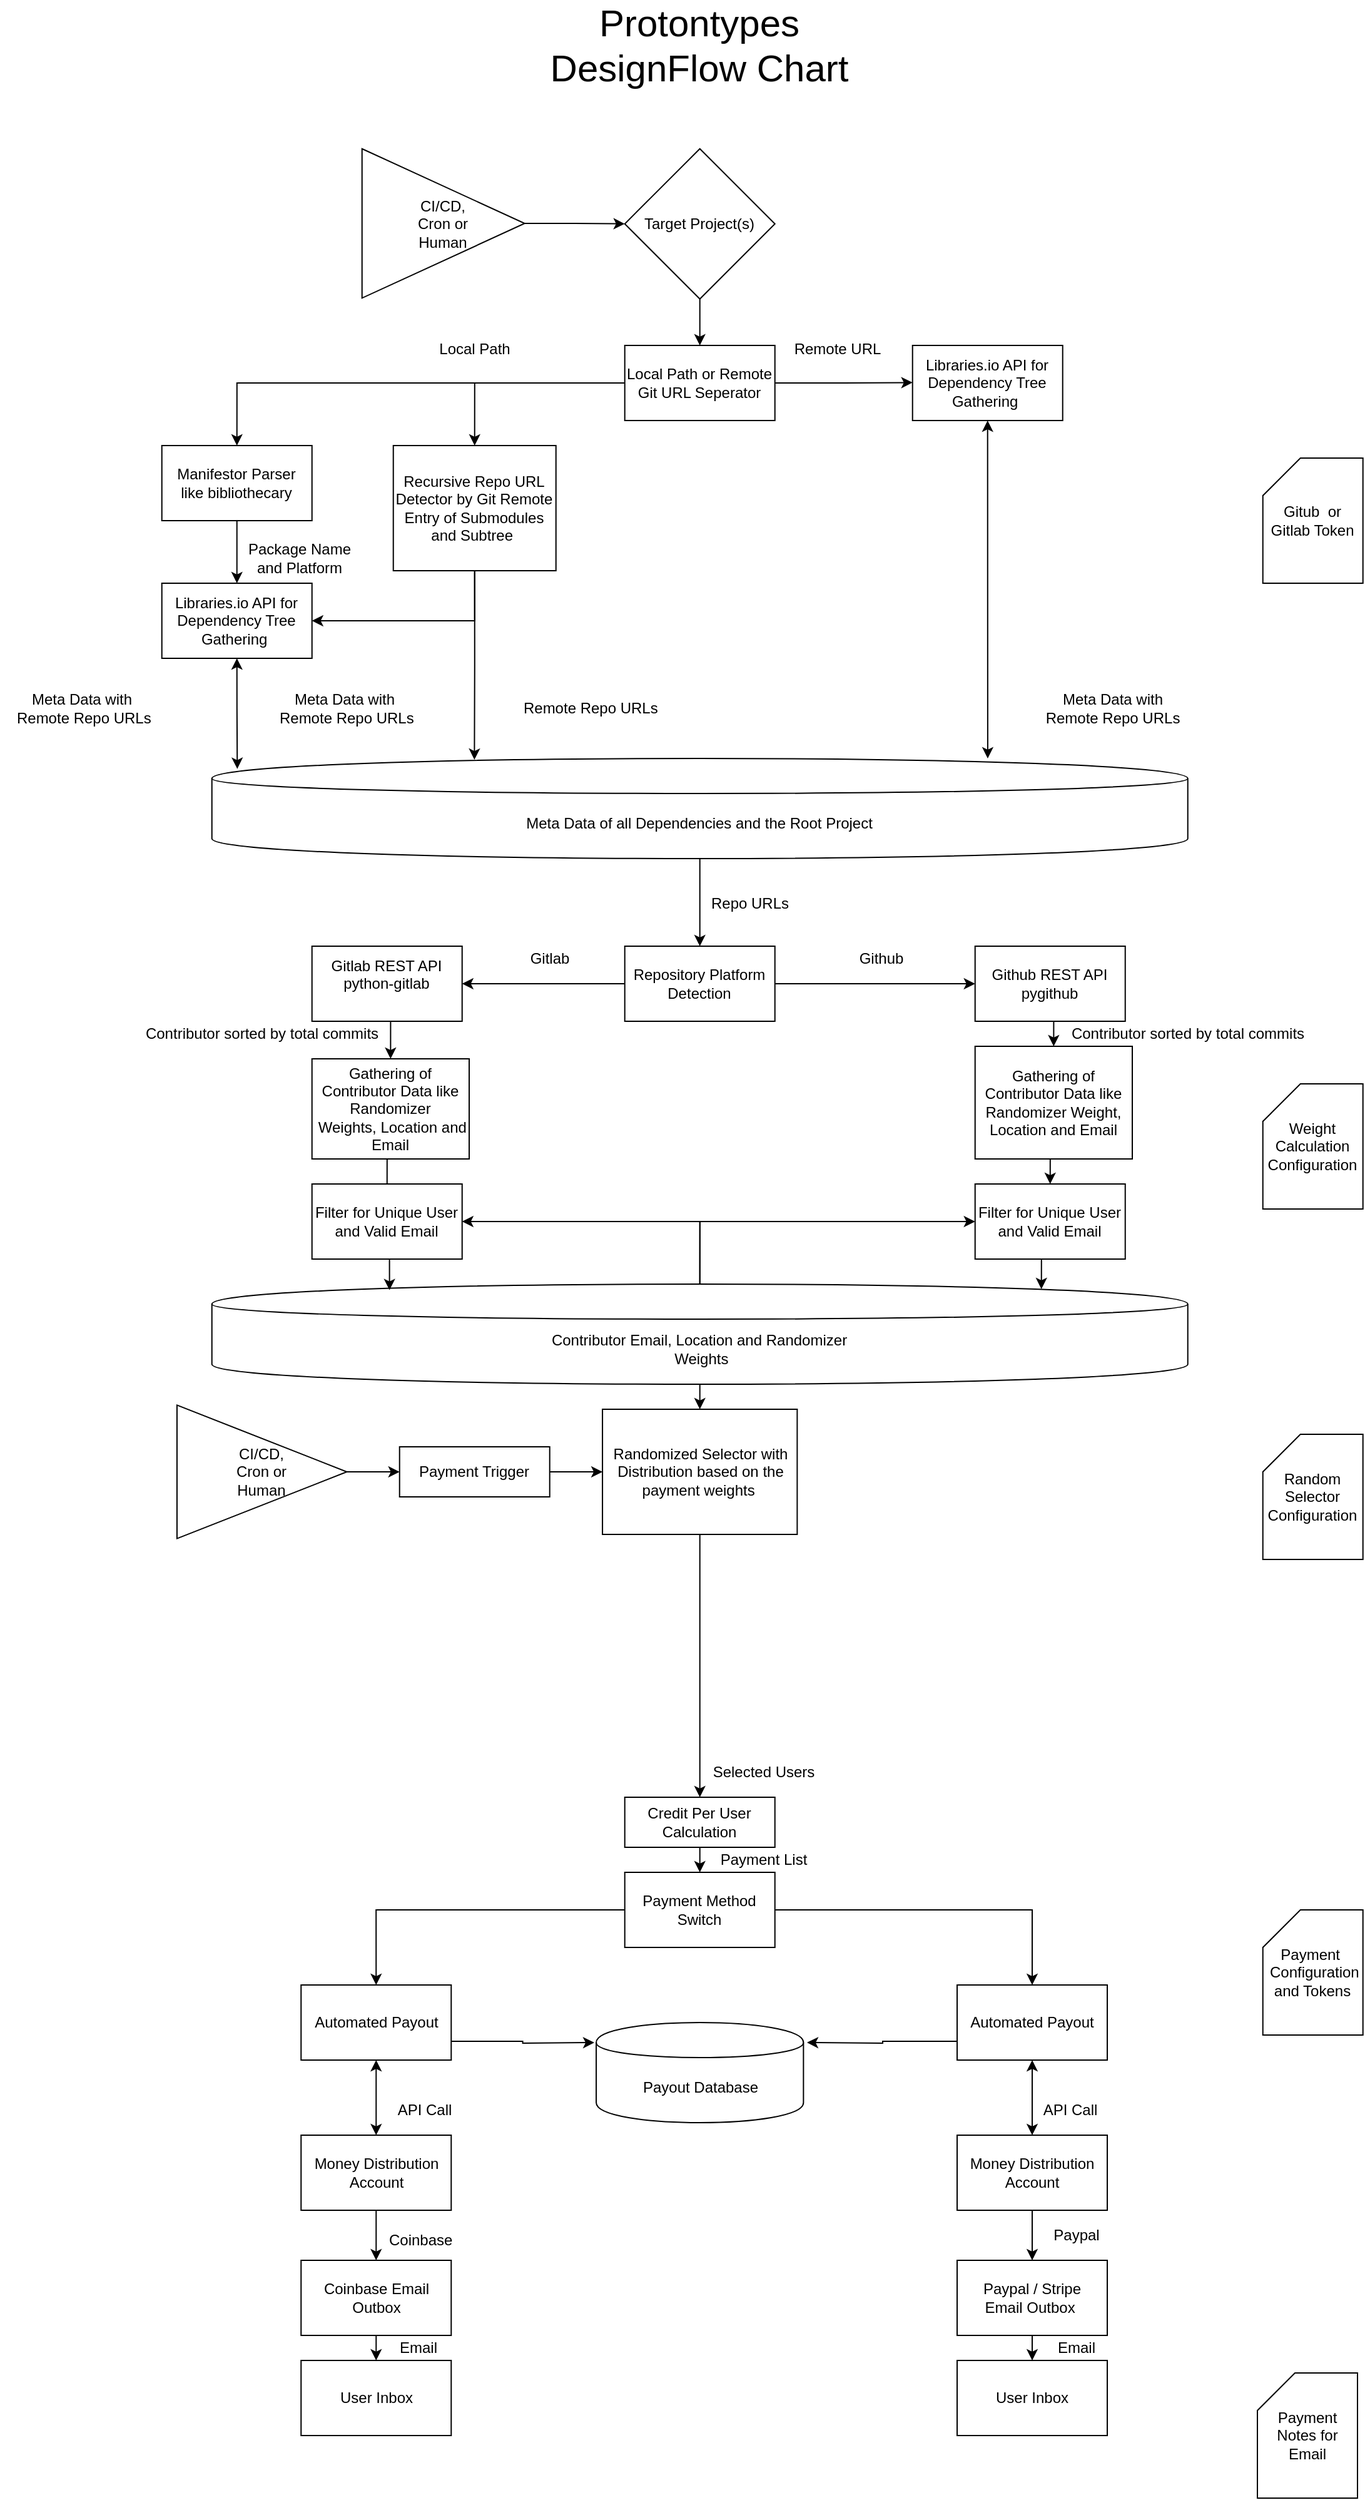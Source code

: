 <mxfile version="12.4.3" type="device" pages="1"><diagram name="Page-1" id="74e2e168-ea6b-b213-b513-2b3c1d86103e"><mxGraphModel dx="2770" dy="876" grid="1" gridSize="10" guides="1" tooltips="1" connect="1" arrows="1" fold="1" page="1" pageScale="1" pageWidth="1100" pageHeight="850" background="#ffffff" math="0" shadow="0"><root><mxCell id="0"/><mxCell id="1" parent="0"/><mxCell id="yKk_L5zjHOY9PIlzzKa1-7" style="edgeStyle=orthogonalEdgeStyle;rounded=0;orthogonalLoop=1;jettySize=auto;html=1;exitX=1;exitY=0.5;exitDx=0;exitDy=0;entryX=0;entryY=0.5;entryDx=0;entryDy=0;" edge="1" parent="1" source="yKk_L5zjHOY9PIlzzKa1-3"><mxGeometry relative="1" as="geometry"><mxPoint x="674.36" y="329.667" as="targetPoint"/></mxGeometry></mxCell><mxCell id="yKk_L5zjHOY9PIlzzKa1-19" style="edgeStyle=orthogonalEdgeStyle;rounded=0;orthogonalLoop=1;jettySize=auto;html=1;exitX=0;exitY=0.5;exitDx=0;exitDy=0;entryX=0.5;entryY=0;entryDx=0;entryDy=0;" edge="1" parent="1" source="yKk_L5zjHOY9PIlzzKa1-3" target="yKk_L5zjHOY9PIlzzKa1-15"><mxGeometry relative="1" as="geometry"/></mxCell><mxCell id="yKk_L5zjHOY9PIlzzKa1-55" style="edgeStyle=orthogonalEdgeStyle;rounded=0;orthogonalLoop=1;jettySize=auto;html=1;exitX=0;exitY=0.5;exitDx=0;exitDy=0;entryX=0.5;entryY=0;entryDx=0;entryDy=0;" edge="1" parent="1" source="yKk_L5zjHOY9PIlzzKa1-3" target="yKk_L5zjHOY9PIlzzKa1-16"><mxGeometry relative="1" as="geometry"/></mxCell><mxCell id="yKk_L5zjHOY9PIlzzKa1-3" value="Local Path or Remote Git URL Seperator" style="rounded=0;whiteSpace=wrap;html=1;" vertex="1" parent="1"><mxGeometry x="444.36" y="300" width="120" height="60" as="geometry"/></mxCell><mxCell id="yKk_L5zjHOY9PIlzzKa1-11" style="edgeStyle=orthogonalEdgeStyle;rounded=0;orthogonalLoop=1;jettySize=auto;html=1;exitX=0.5;exitY=1;exitDx=0;exitDy=0;entryX=0.5;entryY=0;entryDx=0;entryDy=0;" edge="1" parent="1" source="yKk_L5zjHOY9PIlzzKa1-4" target="yKk_L5zjHOY9PIlzzKa1-3"><mxGeometry relative="1" as="geometry"/></mxCell><mxCell id="yKk_L5zjHOY9PIlzzKa1-4" value="Target Project(s)" style="rhombus;whiteSpace=wrap;html=1;" vertex="1" parent="1"><mxGeometry x="444.36" y="142.86" width="120" height="120" as="geometry"/></mxCell><mxCell id="yKk_L5zjHOY9PIlzzKa1-264" style="edgeStyle=orthogonalEdgeStyle;rounded=0;orthogonalLoop=1;jettySize=auto;html=1;exitX=0.5;exitY=1;exitDx=0;exitDy=0;entryX=0.795;entryY=0;entryDx=0;entryDy=0;entryPerimeter=0;startArrow=classic;startFill=1;" edge="1" parent="1" source="yKk_L5zjHOY9PIlzzKa1-8" target="yKk_L5zjHOY9PIlzzKa1-27"><mxGeometry relative="1" as="geometry"/></mxCell><mxCell id="yKk_L5zjHOY9PIlzzKa1-8" value="Libraries.io API for Dependency Tree Gathering&amp;nbsp;" style="rounded=0;whiteSpace=wrap;html=1;" vertex="1" parent="1"><mxGeometry x="674.36" y="300" width="120" height="60" as="geometry"/></mxCell><mxCell id="yKk_L5zjHOY9PIlzzKa1-14" value="Remote URL" style="text;html=1;align=center;verticalAlign=middle;resizable=0;points=[];;autosize=1;direction=south;" vertex="1" parent="1"><mxGeometry x="604.36" y="263" width="20" height="80" as="geometry"/></mxCell><mxCell id="yKk_L5zjHOY9PIlzzKa1-23" style="edgeStyle=orthogonalEdgeStyle;rounded=0;orthogonalLoop=1;jettySize=auto;html=1;exitX=0.5;exitY=1;exitDx=0;exitDy=0;entryX=0.5;entryY=0;entryDx=0;entryDy=0;" edge="1" parent="1" source="yKk_L5zjHOY9PIlzzKa1-15" target="yKk_L5zjHOY9PIlzzKa1-20"><mxGeometry relative="1" as="geometry"/></mxCell><mxCell id="yKk_L5zjHOY9PIlzzKa1-15" value="Manifestor Parser like&amp;nbsp;bibliothecary" style="rounded=0;whiteSpace=wrap;html=1;" vertex="1" parent="1"><mxGeometry x="74.36" y="380" width="120" height="60" as="geometry"/></mxCell><mxCell id="yKk_L5zjHOY9PIlzzKa1-211" style="edgeStyle=orthogonalEdgeStyle;rounded=0;orthogonalLoop=1;jettySize=auto;html=1;exitX=0.5;exitY=1;exitDx=0;exitDy=0;entryX=1;entryY=0.5;entryDx=0;entryDy=0;" edge="1" parent="1" source="yKk_L5zjHOY9PIlzzKa1-16" target="yKk_L5zjHOY9PIlzzKa1-20"><mxGeometry relative="1" as="geometry"/></mxCell><mxCell id="yKk_L5zjHOY9PIlzzKa1-266" style="edgeStyle=orthogonalEdgeStyle;rounded=0;orthogonalLoop=1;jettySize=auto;html=1;exitX=0.5;exitY=1;exitDx=0;exitDy=0;entryX=0.269;entryY=0.013;entryDx=0;entryDy=0;entryPerimeter=0;startArrow=none;startFill=0;" edge="1" parent="1" source="yKk_L5zjHOY9PIlzzKa1-16" target="yKk_L5zjHOY9PIlzzKa1-27"><mxGeometry relative="1" as="geometry"/></mxCell><mxCell id="yKk_L5zjHOY9PIlzzKa1-16" value="Recursive Repo URL Detector by Git Remote Entry of Submodules and Subtree&amp;nbsp;" style="rounded=0;whiteSpace=wrap;html=1;" vertex="1" parent="1"><mxGeometry x="259.36" y="380" width="130" height="100" as="geometry"/></mxCell><mxCell id="yKk_L5zjHOY9PIlzzKa1-26" style="edgeStyle=orthogonalEdgeStyle;rounded=0;orthogonalLoop=1;jettySize=auto;html=1;exitX=0.5;exitY=1;exitDx=0;exitDy=0;entryX=0.026;entryY=0.104;entryDx=0;entryDy=0;entryPerimeter=0;startArrow=classic;startFill=1;" edge="1" parent="1" source="yKk_L5zjHOY9PIlzzKa1-20" target="yKk_L5zjHOY9PIlzzKa1-27"><mxGeometry relative="1" as="geometry"><mxPoint x="134.36" y="620" as="targetPoint"/></mxGeometry></mxCell><mxCell id="yKk_L5zjHOY9PIlzzKa1-20" value="Libraries.io API for Dependency Tree Gathering&amp;nbsp;" style="rounded=0;whiteSpace=wrap;html=1;" vertex="1" parent="1"><mxGeometry x="74.36" y="490" width="120" height="60" as="geometry"/></mxCell><mxCell id="yKk_L5zjHOY9PIlzzKa1-27" value="Meta Data of all Dependencies and the Root Project" style="shape=cylinder;whiteSpace=wrap;html=1;boundedLbl=1;backgroundOutline=1;" vertex="1" parent="1"><mxGeometry x="114.36" y="630" width="780" height="80" as="geometry"/></mxCell><mxCell id="yKk_L5zjHOY9PIlzzKa1-30" value="Local Path" style="text;html=1;align=center;verticalAlign=middle;resizable=0;points=[];;autosize=1;" vertex="1" parent="1"><mxGeometry x="289.36" y="293" width="70" height="20" as="geometry"/></mxCell><mxCell id="yKk_L5zjHOY9PIlzzKa1-31" value="Package Name &lt;br&gt;and Platform" style="text;html=1;align=center;verticalAlign=middle;resizable=0;points=[];;autosize=1;direction=south;" vertex="1" parent="1"><mxGeometry x="134.36" y="455" width="100" height="30" as="geometry"/></mxCell><mxCell id="yKk_L5zjHOY9PIlzzKa1-34" value="Meta Data with&lt;br&gt;&amp;nbsp;Remote Repo URLs" style="text;html=1;align=center;verticalAlign=middle;resizable=0;points=[];;autosize=1;direction=south;" vertex="1" parent="1"><mxGeometry x="155" y="575" width="130" height="30" as="geometry"/></mxCell><mxCell id="yKk_L5zjHOY9PIlzzKa1-267" value="Meta Data with&lt;br&gt;&amp;nbsp;Remote Repo URLs" style="text;html=1;align=center;verticalAlign=middle;resizable=0;points=[];;autosize=1;direction=south;" vertex="1" parent="1"><mxGeometry x="-55" y="575" width="130" height="30" as="geometry"/></mxCell><mxCell id="yKk_L5zjHOY9PIlzzKa1-37" value="&amp;nbsp;Remote Repo URLs" style="text;html=1;align=center;verticalAlign=middle;resizable=0;points=[];;autosize=1;" vertex="1" parent="1"><mxGeometry x="350" y="580" width="130" height="20" as="geometry"/></mxCell><mxCell id="yKk_L5zjHOY9PIlzzKa1-42" value="Meta Data with&lt;br&gt;Remote Repo URLs" style="text;html=1;align=center;verticalAlign=middle;resizable=0;points=[];;autosize=1;" vertex="1" parent="1"><mxGeometry x="774.36" y="575" width="120" height="30" as="geometry"/></mxCell><mxCell id="yKk_L5zjHOY9PIlzzKa1-43" value="" style="endArrow=classic;html=1;exitX=0.5;exitY=1;exitDx=0;exitDy=0;" edge="1" parent="1" source="yKk_L5zjHOY9PIlzzKa1-27"><mxGeometry width="50" height="50" relative="1" as="geometry"><mxPoint x="504" y="720" as="sourcePoint"/><mxPoint x="504.36" y="780" as="targetPoint"/></mxGeometry></mxCell><mxCell id="yKk_L5zjHOY9PIlzzKa1-49" style="edgeStyle=orthogonalEdgeStyle;rounded=0;orthogonalLoop=1;jettySize=auto;html=1;exitX=1;exitY=0.5;exitDx=0;exitDy=0;" edge="1" parent="1" source="yKk_L5zjHOY9PIlzzKa1-44" target="yKk_L5zjHOY9PIlzzKa1-45"><mxGeometry relative="1" as="geometry"/></mxCell><mxCell id="yKk_L5zjHOY9PIlzzKa1-53" style="edgeStyle=orthogonalEdgeStyle;rounded=0;orthogonalLoop=1;jettySize=auto;html=1;exitX=0;exitY=0.5;exitDx=0;exitDy=0;entryX=1;entryY=0.5;entryDx=0;entryDy=0;" edge="1" parent="1" source="yKk_L5zjHOY9PIlzzKa1-44" target="yKk_L5zjHOY9PIlzzKa1-50"><mxGeometry relative="1" as="geometry"/></mxCell><mxCell id="yKk_L5zjHOY9PIlzzKa1-44" value="Repository Platform Detection" style="rounded=0;whiteSpace=wrap;html=1;" vertex="1" parent="1"><mxGeometry x="444.36" y="780" width="120" height="60" as="geometry"/></mxCell><mxCell id="yKk_L5zjHOY9PIlzzKa1-64" style="edgeStyle=orthogonalEdgeStyle;rounded=0;orthogonalLoop=1;jettySize=auto;html=1;exitX=0.5;exitY=1;exitDx=0;exitDy=0;entryX=0.5;entryY=0;entryDx=0;entryDy=0;" edge="1" parent="1" source="yKk_L5zjHOY9PIlzzKa1-45" target="yKk_L5zjHOY9PIlzzKa1-59"><mxGeometry relative="1" as="geometry"/></mxCell><mxCell id="yKk_L5zjHOY9PIlzzKa1-45" value="Github REST API&lt;br&gt;pygithub" style="rounded=0;whiteSpace=wrap;html=1;" vertex="1" parent="1"><mxGeometry x="724.36" y="780" width="120" height="60" as="geometry"/></mxCell><mxCell id="yKk_L5zjHOY9PIlzzKa1-46" value="Repo URLs" style="text;html=1;align=center;verticalAlign=middle;resizable=0;points=[];;autosize=1;" vertex="1" parent="1"><mxGeometry x="504.36" y="736" width="80" height="20" as="geometry"/></mxCell><mxCell id="yKk_L5zjHOY9PIlzzKa1-74" style="edgeStyle=orthogonalEdgeStyle;rounded=0;orthogonalLoop=1;jettySize=auto;html=1;exitX=0.5;exitY=1;exitDx=0;exitDy=0;entryX=0.5;entryY=0;entryDx=0;entryDy=0;" edge="1" parent="1" source="yKk_L5zjHOY9PIlzzKa1-50" target="yKk_L5zjHOY9PIlzzKa1-56"><mxGeometry relative="1" as="geometry"/></mxCell><mxCell id="yKk_L5zjHOY9PIlzzKa1-50" value="Gitlab REST API&lt;br&gt;python-gitlab&lt;br&gt;&lt;span style=&quot;color: rgba(0 , 0 , 0 , 0) ; font-family: monospace ; font-size: 0px ; white-space: nowrap&quot;&gt;%3CmxGraphModel%3E%3Croot%3E%3CmxCell%20id%3D%220%22%2F%3E%3CmxCell%20id%3D%221%22%20parent%3D%220%22%2F%3E%3CmxCell%20id%3D%222%22%20value%3D%22Github%20REST%20API%26lt%3Bbr%26gt%3Bpygithub%22%20style%3D%22rounded%3D0%3BwhiteSpace%3Dwrap%3Bhtml%3D1%3B%22%20vertex%3D%221%22%20parent%3D%221%22%3E%3CmxGeometry%20x%3D%22740%22%20y%3D%22650%22%20width%3D%22120%22%20height%3D%2260%22%20as%3D%22geometry%22%2F%3E%3C%2FmxCell%3E%3C%2Froot%3E%3C%2FmxGraphModel%3E&lt;/span&gt;" style="rounded=0;whiteSpace=wrap;html=1;" vertex="1" parent="1"><mxGeometry x="194.36" y="780" width="120" height="60" as="geometry"/></mxCell><mxCell id="yKk_L5zjHOY9PIlzzKa1-80" style="edgeStyle=orthogonalEdgeStyle;rounded=0;orthogonalLoop=1;jettySize=auto;html=1;exitX=0.5;exitY=1;exitDx=0;exitDy=0;" edge="1" parent="1" source="yKk_L5zjHOY9PIlzzKa1-56"><mxGeometry relative="1" as="geometry"><mxPoint x="254.36" y="980" as="targetPoint"/></mxGeometry></mxCell><mxCell id="yKk_L5zjHOY9PIlzzKa1-56" value="Gathering of Contributor Data like Randomizer&lt;br&gt;&amp;nbsp;Weights, Location and Email" style="rounded=0;whiteSpace=wrap;html=1;" vertex="1" parent="1"><mxGeometry x="194.36" y="870" width="125.64" height="80" as="geometry"/></mxCell><mxCell id="yKk_L5zjHOY9PIlzzKa1-110" style="edgeStyle=orthogonalEdgeStyle;rounded=0;orthogonalLoop=1;jettySize=auto;html=1;exitX=0.5;exitY=1;exitDx=0;exitDy=0;entryX=0.5;entryY=0;entryDx=0;entryDy=0;" edge="1" parent="1" source="yKk_L5zjHOY9PIlzzKa1-59" target="yKk_L5zjHOY9PIlzzKa1-108"><mxGeometry relative="1" as="geometry"/></mxCell><mxCell id="yKk_L5zjHOY9PIlzzKa1-59" value="Gathering of Contributor Data like Randomizer&amp;nbsp;Weight, Location and Email" style="rounded=0;whiteSpace=wrap;html=1;" vertex="1" parent="1"><mxGeometry x="724.36" y="860" width="125.64" height="90" as="geometry"/></mxCell><mxCell id="yKk_L5zjHOY9PIlzzKa1-61" value="Gitlab" style="text;html=1;align=center;verticalAlign=middle;resizable=0;points=[];;autosize=1;" vertex="1" parent="1"><mxGeometry x="359.36" y="780" width="50" height="20" as="geometry"/></mxCell><mxCell id="yKk_L5zjHOY9PIlzzKa1-62" value="Github" style="text;html=1;align=center;verticalAlign=middle;resizable=0;points=[];;autosize=1;" vertex="1" parent="1"><mxGeometry x="624.36" y="780" width="50" height="20" as="geometry"/></mxCell><mxCell id="yKk_L5zjHOY9PIlzzKa1-132" style="edgeStyle=orthogonalEdgeStyle;rounded=0;orthogonalLoop=1;jettySize=auto;html=1;exitX=0.5;exitY=0;exitDx=0;exitDy=0;entryX=1;entryY=0.5;entryDx=0;entryDy=0;" edge="1" parent="1" source="yKk_L5zjHOY9PIlzzKa1-65" target="yKk_L5zjHOY9PIlzzKa1-106"><mxGeometry relative="1" as="geometry"/></mxCell><mxCell id="yKk_L5zjHOY9PIlzzKa1-134" style="edgeStyle=orthogonalEdgeStyle;rounded=0;orthogonalLoop=1;jettySize=auto;html=1;exitX=0.5;exitY=0;exitDx=0;exitDy=0;entryX=0;entryY=0.5;entryDx=0;entryDy=0;" edge="1" parent="1" source="yKk_L5zjHOY9PIlzzKa1-65" target="yKk_L5zjHOY9PIlzzKa1-108"><mxGeometry relative="1" as="geometry"/></mxCell><mxCell id="yKk_L5zjHOY9PIlzzKa1-255" style="edgeStyle=orthogonalEdgeStyle;rounded=0;orthogonalLoop=1;jettySize=auto;html=1;exitX=0.5;exitY=1;exitDx=0;exitDy=0;entryX=0.5;entryY=0;entryDx=0;entryDy=0;startArrow=none;startFill=0;" edge="1" parent="1" source="yKk_L5zjHOY9PIlzzKa1-65" target="yKk_L5zjHOY9PIlzzKa1-159"><mxGeometry relative="1" as="geometry"/></mxCell><mxCell id="yKk_L5zjHOY9PIlzzKa1-65" value="Contributor Email, Location and Randomizer&lt;br&gt;&amp;nbsp;Weights" style="shape=cylinder;whiteSpace=wrap;html=1;boundedLbl=1;backgroundOutline=1;" vertex="1" parent="1"><mxGeometry x="114.36" y="1050" width="780" height="80" as="geometry"/></mxCell><mxCell id="yKk_L5zjHOY9PIlzzKa1-75" value="Contributor sorted by total commits" style="text;html=1;align=center;verticalAlign=middle;resizable=0;points=[];;autosize=1;" vertex="1" parent="1"><mxGeometry x="54.36" y="840" width="200" height="20" as="geometry"/></mxCell><mxCell id="yKk_L5zjHOY9PIlzzKa1-77" value="Contributor sorted by total commits" style="text;html=1;align=center;verticalAlign=middle;resizable=0;points=[];;autosize=1;" vertex="1" parent="1"><mxGeometry x="794.36" y="840" width="200" height="20" as="geometry"/></mxCell><mxCell id="yKk_L5zjHOY9PIlzzKa1-85" value="Gitub&amp;nbsp; or Gitlab Token" style="shape=card;whiteSpace=wrap;html=1;" vertex="1" parent="1"><mxGeometry x="954.36" y="390" width="80" height="100" as="geometry"/></mxCell><mxCell id="yKk_L5zjHOY9PIlzzKa1-112" style="edgeStyle=orthogonalEdgeStyle;rounded=0;orthogonalLoop=1;jettySize=auto;html=1;exitX=0.5;exitY=1;exitDx=0;exitDy=0;entryX=0.182;entryY=0.06;entryDx=0;entryDy=0;entryPerimeter=0;" edge="1" parent="1" source="yKk_L5zjHOY9PIlzzKa1-106" target="yKk_L5zjHOY9PIlzzKa1-65"><mxGeometry relative="1" as="geometry"/></mxCell><mxCell id="yKk_L5zjHOY9PIlzzKa1-106" value="Filter for Unique User and Valid Email" style="rounded=0;whiteSpace=wrap;html=1;" vertex="1" parent="1"><mxGeometry x="194.36" y="970" width="120" height="60" as="geometry"/></mxCell><mxCell id="yKk_L5zjHOY9PIlzzKa1-111" style="edgeStyle=orthogonalEdgeStyle;rounded=0;orthogonalLoop=1;jettySize=auto;html=1;exitX=0.5;exitY=1;exitDx=0;exitDy=0;entryX=0.85;entryY=0.05;entryDx=0;entryDy=0;entryPerimeter=0;" edge="1" parent="1" source="yKk_L5zjHOY9PIlzzKa1-108" target="yKk_L5zjHOY9PIlzzKa1-65"><mxGeometry relative="1" as="geometry"/></mxCell><mxCell id="yKk_L5zjHOY9PIlzzKa1-108" value="Filter for Unique User and Valid Email" style="rounded=0;whiteSpace=wrap;html=1;" vertex="1" parent="1"><mxGeometry x="724.36" y="970" width="120" height="60" as="geometry"/></mxCell><mxCell id="yKk_L5zjHOY9PIlzzKa1-113" value="Weight&lt;br&gt;Calculation Configuration" style="shape=card;whiteSpace=wrap;html=1;" vertex="1" parent="1"><mxGeometry x="954.36" y="890" width="80" height="100" as="geometry"/></mxCell><mxCell id="yKk_L5zjHOY9PIlzzKa1-121" value="Payment&amp;nbsp;&lt;br&gt;&amp;nbsp;Configuration&lt;br&gt;and Tokens" style="shape=card;whiteSpace=wrap;html=1;" vertex="1" parent="1"><mxGeometry x="954.36" y="1550" width="80" height="100" as="geometry"/></mxCell><mxCell id="yKk_L5zjHOY9PIlzzKa1-257" style="edgeStyle=orthogonalEdgeStyle;rounded=0;orthogonalLoop=1;jettySize=auto;html=1;exitX=1;exitY=0.5;exitDx=0;exitDy=0;entryX=0;entryY=0.5;entryDx=0;entryDy=0;startArrow=none;startFill=0;" edge="1" parent="1" source="yKk_L5zjHOY9PIlzzKa1-124" target="yKk_L5zjHOY9PIlzzKa1-159"><mxGeometry relative="1" as="geometry"/></mxCell><mxCell id="yKk_L5zjHOY9PIlzzKa1-124" value="Payment Trigger" style="rounded=0;whiteSpace=wrap;html=1;" vertex="1" parent="1"><mxGeometry x="264.36" y="1180" width="120" height="40" as="geometry"/></mxCell><mxCell id="yKk_L5zjHOY9PIlzzKa1-128" value="&lt;font style=&quot;font-size: 30px&quot;&gt;Protontypes &lt;br&gt;DesignFlow Chart&lt;/font&gt;" style="text;html=1;strokeColor=none;fillColor=none;align=center;verticalAlign=middle;whiteSpace=wrap;rounded=0;direction=south;" vertex="1" parent="1"><mxGeometry x="159.36" y="40" width="690" height="40" as="geometry"/></mxCell><mxCell id="yKk_L5zjHOY9PIlzzKa1-137" value="" style="endArrow=classic;html=1;entryX=0;entryY=0.5;entryDx=0;entryDy=0;exitX=1;exitY=0.5;exitDx=0;exitDy=0;" edge="1" parent="1" source="yKk_L5zjHOY9PIlzzKa1-142" target="yKk_L5zjHOY9PIlzzKa1-124"><mxGeometry width="50" height="50" relative="1" as="geometry"><mxPoint x="240" y="1200" as="sourcePoint"/><mxPoint x="100" y="1350" as="targetPoint"/></mxGeometry></mxCell><mxCell id="yKk_L5zjHOY9PIlzzKa1-141" style="edgeStyle=orthogonalEdgeStyle;rounded=0;orthogonalLoop=1;jettySize=auto;html=1;exitX=1;exitY=0.5;exitDx=0;exitDy=0;entryX=0;entryY=0.5;entryDx=0;entryDy=0;" edge="1" parent="1" source="yKk_L5zjHOY9PIlzzKa1-139" target="yKk_L5zjHOY9PIlzzKa1-4"><mxGeometry relative="1" as="geometry"/></mxCell><mxCell id="yKk_L5zjHOY9PIlzzKa1-139" value="CI/CD, &lt;br&gt;Cron or &lt;br&gt;Human" style="triangle;whiteSpace=wrap;html=1;" vertex="1" parent="1"><mxGeometry x="234.36" y="142.86" width="130" height="119.29" as="geometry"/></mxCell><mxCell id="yKk_L5zjHOY9PIlzzKa1-142" value="CI/CD, &lt;br&gt;Cron or &lt;br&gt;Human" style="triangle;whiteSpace=wrap;html=1;" vertex="1" parent="1"><mxGeometry x="86.47" y="1146.69" width="135.77" height="106.61" as="geometry"/></mxCell><mxCell id="yKk_L5zjHOY9PIlzzKa1-151" style="edgeStyle=orthogonalEdgeStyle;rounded=0;orthogonalLoop=1;jettySize=auto;html=1;exitX=1;exitY=0.5;exitDx=0;exitDy=0;entryX=0.5;entryY=0;entryDx=0;entryDy=0;" edge="1" parent="1" source="yKk_L5zjHOY9PIlzzKa1-145" target="yKk_L5zjHOY9PIlzzKa1-164"><mxGeometry relative="1" as="geometry"><mxPoint x="800" y="1550" as="targetPoint"/></mxGeometry></mxCell><mxCell id="yKk_L5zjHOY9PIlzzKa1-234" style="edgeStyle=orthogonalEdgeStyle;rounded=0;orthogonalLoop=1;jettySize=auto;html=1;exitX=0;exitY=0.5;exitDx=0;exitDy=0;entryX=0.5;entryY=0;entryDx=0;entryDy=0;startArrow=none;startFill=0;" edge="1" parent="1" source="yKk_L5zjHOY9PIlzzKa1-145" target="yKk_L5zjHOY9PIlzzKa1-163"><mxGeometry relative="1" as="geometry"/></mxCell><mxCell id="yKk_L5zjHOY9PIlzzKa1-145" value="Payment Method Switch" style="rounded=0;whiteSpace=wrap;html=1;" vertex="1" parent="1"><mxGeometry x="444.36" y="1520" width="120" height="60" as="geometry"/></mxCell><mxCell id="yKk_L5zjHOY9PIlzzKa1-153" value="Payment Notes for Email" style="shape=card;whiteSpace=wrap;html=1;" vertex="1" parent="1"><mxGeometry x="950" y="1920" width="80" height="100" as="geometry"/></mxCell><mxCell id="yKk_L5zjHOY9PIlzzKa1-254" style="edgeStyle=orthogonalEdgeStyle;rounded=0;orthogonalLoop=1;jettySize=auto;html=1;exitX=0.5;exitY=1;exitDx=0;exitDy=0;entryX=0.5;entryY=0;entryDx=0;entryDy=0;startArrow=none;startFill=0;" edge="1" parent="1" source="yKk_L5zjHOY9PIlzzKa1-159" target="yKk_L5zjHOY9PIlzzKa1-184"><mxGeometry relative="1" as="geometry"/></mxCell><mxCell id="yKk_L5zjHOY9PIlzzKa1-159" value="Randomized Selector with Distribution based on the payment weights&amp;nbsp;" style="rounded=0;whiteSpace=wrap;html=1;" vertex="1" parent="1"><mxGeometry x="426.54" y="1150" width="155.64" height="100" as="geometry"/></mxCell><mxCell id="yKk_L5zjHOY9PIlzzKa1-236" style="edgeStyle=orthogonalEdgeStyle;rounded=0;orthogonalLoop=1;jettySize=auto;html=1;exitX=0.5;exitY=1;exitDx=0;exitDy=0;entryX=0.5;entryY=0;entryDx=0;entryDy=0;startArrow=classic;startFill=1;" edge="1" parent="1" source="yKk_L5zjHOY9PIlzzKa1-163" target="yKk_L5zjHOY9PIlzzKa1-199"><mxGeometry relative="1" as="geometry"/></mxCell><mxCell id="yKk_L5zjHOY9PIlzzKa1-237" style="edgeStyle=orthogonalEdgeStyle;rounded=0;orthogonalLoop=1;jettySize=auto;html=1;exitX=1;exitY=0.75;exitDx=0;exitDy=0;startArrow=none;startFill=0;" edge="1" parent="1" source="yKk_L5zjHOY9PIlzzKa1-163"><mxGeometry relative="1" as="geometry"><mxPoint x="420" y="1656" as="targetPoint"/></mxGeometry></mxCell><mxCell id="yKk_L5zjHOY9PIlzzKa1-163" value="Automated Payout" style="rounded=0;whiteSpace=wrap;html=1;" vertex="1" parent="1"><mxGeometry x="185.64" y="1610" width="120" height="60" as="geometry"/></mxCell><mxCell id="yKk_L5zjHOY9PIlzzKa1-228" style="edgeStyle=orthogonalEdgeStyle;rounded=0;orthogonalLoop=1;jettySize=auto;html=1;exitX=0.5;exitY=1;exitDx=0;exitDy=0;entryX=0.5;entryY=0;entryDx=0;entryDy=0;startArrow=classic;startFill=1;" edge="1" parent="1" source="yKk_L5zjHOY9PIlzzKa1-164" target="yKk_L5zjHOY9PIlzzKa1-200"><mxGeometry relative="1" as="geometry"/></mxCell><mxCell id="yKk_L5zjHOY9PIlzzKa1-239" style="edgeStyle=orthogonalEdgeStyle;rounded=0;orthogonalLoop=1;jettySize=auto;html=1;exitX=0;exitY=0.75;exitDx=0;exitDy=0;startArrow=none;startFill=0;" edge="1" parent="1" source="yKk_L5zjHOY9PIlzzKa1-164"><mxGeometry relative="1" as="geometry"><mxPoint x="590" y="1656" as="targetPoint"/></mxGeometry></mxCell><mxCell id="yKk_L5zjHOY9PIlzzKa1-164" value="Automated Payout" style="rounded=0;whiteSpace=wrap;html=1;" vertex="1" parent="1"><mxGeometry x="710" y="1610" width="120" height="60" as="geometry"/></mxCell><mxCell id="yKk_L5zjHOY9PIlzzKa1-165" value="Payout Database" style="shape=cylinder;whiteSpace=wrap;html=1;boundedLbl=1;backgroundOutline=1;" vertex="1" parent="1"><mxGeometry x="421.54" y="1640" width="165.64" height="80" as="geometry"/></mxCell><mxCell id="yKk_L5zjHOY9PIlzzKa1-180" value="User Inbox" style="rounded=0;whiteSpace=wrap;html=1;" vertex="1" parent="1"><mxGeometry x="185.64" y="1910" width="120" height="60" as="geometry"/></mxCell><mxCell id="yKk_L5zjHOY9PIlzzKa1-181" value="User Inbox" style="rounded=0;whiteSpace=wrap;html=1;" vertex="1" parent="1"><mxGeometry x="710" y="1910" width="120" height="60" as="geometry"/></mxCell><mxCell id="yKk_L5zjHOY9PIlzzKa1-186" style="edgeStyle=orthogonalEdgeStyle;rounded=0;orthogonalLoop=1;jettySize=auto;html=1;exitX=0.5;exitY=1;exitDx=0;exitDy=0;entryX=0.5;entryY=0;entryDx=0;entryDy=0;" edge="1" parent="1" source="yKk_L5zjHOY9PIlzzKa1-184" target="yKk_L5zjHOY9PIlzzKa1-145"><mxGeometry relative="1" as="geometry"/></mxCell><mxCell id="yKk_L5zjHOY9PIlzzKa1-184" value="Credit Per User Calculation" style="rounded=0;whiteSpace=wrap;html=1;" vertex="1" parent="1"><mxGeometry x="444.36" y="1460" width="120" height="40" as="geometry"/></mxCell><mxCell id="yKk_L5zjHOY9PIlzzKa1-204" style="edgeStyle=orthogonalEdgeStyle;rounded=0;orthogonalLoop=1;jettySize=auto;html=1;exitX=0.5;exitY=1;exitDx=0;exitDy=0;entryX=0.5;entryY=0;entryDx=0;entryDy=0;" edge="1" parent="1" source="yKk_L5zjHOY9PIlzzKa1-198" target="yKk_L5zjHOY9PIlzzKa1-180"><mxGeometry relative="1" as="geometry"/></mxCell><mxCell id="yKk_L5zjHOY9PIlzzKa1-198" value="Coinbase Email Outbox" style="rounded=0;whiteSpace=wrap;html=1;" vertex="1" parent="1"><mxGeometry x="185.64" y="1830" width="120" height="60" as="geometry"/></mxCell><mxCell id="yKk_L5zjHOY9PIlzzKa1-202" style="edgeStyle=orthogonalEdgeStyle;rounded=0;orthogonalLoop=1;jettySize=auto;html=1;exitX=0.5;exitY=1;exitDx=0;exitDy=0;entryX=0.5;entryY=0;entryDx=0;entryDy=0;" edge="1" parent="1" source="yKk_L5zjHOY9PIlzzKa1-199" target="yKk_L5zjHOY9PIlzzKa1-198"><mxGeometry relative="1" as="geometry"/></mxCell><mxCell id="yKk_L5zjHOY9PIlzzKa1-199" value="Money Distribution Account" style="rounded=0;whiteSpace=wrap;html=1;" vertex="1" parent="1"><mxGeometry x="185.64" y="1730" width="120" height="60" as="geometry"/></mxCell><mxCell id="yKk_L5zjHOY9PIlzzKa1-207" style="edgeStyle=orthogonalEdgeStyle;rounded=0;orthogonalLoop=1;jettySize=auto;html=1;exitX=0.5;exitY=1;exitDx=0;exitDy=0;entryX=0.5;entryY=0;entryDx=0;entryDy=0;" edge="1" parent="1" source="yKk_L5zjHOY9PIlzzKa1-201" target="yKk_L5zjHOY9PIlzzKa1-181"><mxGeometry relative="1" as="geometry"/></mxCell><mxCell id="yKk_L5zjHOY9PIlzzKa1-201" value="Paypal / Stripe&lt;br&gt;Email Outbox&amp;nbsp;" style="rounded=0;whiteSpace=wrap;html=1;" vertex="1" parent="1"><mxGeometry x="710" y="1830" width="120" height="60" as="geometry"/></mxCell><mxCell id="yKk_L5zjHOY9PIlzzKa1-214" value="Coinbase" style="text;html=1;" vertex="1" parent="1"><mxGeometry x="254.36" y="1800" width="80" height="30" as="geometry"/></mxCell><mxCell id="yKk_L5zjHOY9PIlzzKa1-229" style="edgeStyle=orthogonalEdgeStyle;rounded=0;orthogonalLoop=1;jettySize=auto;html=1;exitX=0.5;exitY=1;exitDx=0;exitDy=0;entryX=0.5;entryY=0;entryDx=0;entryDy=0;startArrow=none;startFill=0;" edge="1" parent="1" source="yKk_L5zjHOY9PIlzzKa1-200" target="yKk_L5zjHOY9PIlzzKa1-201"><mxGeometry relative="1" as="geometry"/></mxCell><mxCell id="yKk_L5zjHOY9PIlzzKa1-200" value="Money Distribution Account" style="rounded=0;whiteSpace=wrap;html=1;" vertex="1" parent="1"><mxGeometry x="710" y="1730" width="120" height="60" as="geometry"/></mxCell><mxCell id="yKk_L5zjHOY9PIlzzKa1-243" value="Selected Users" style="text;html=1;align=center;verticalAlign=middle;resizable=0;points=[];;autosize=1;" vertex="1" parent="1"><mxGeometry x="505" y="1430" width="100" height="20" as="geometry"/></mxCell><mxCell id="yKk_L5zjHOY9PIlzzKa1-244" value="Email" style="text;html=1;align=center;verticalAlign=middle;resizable=0;points=[];;autosize=1;" vertex="1" parent="1"><mxGeometry x="780" y="1890" width="50" height="20" as="geometry"/></mxCell><mxCell id="yKk_L5zjHOY9PIlzzKa1-245" value="Paypal" style="text;html=1;align=center;verticalAlign=middle;resizable=0;points=[];;autosize=1;" vertex="1" parent="1"><mxGeometry x="780" y="1800" width="50" height="20" as="geometry"/></mxCell><mxCell id="yKk_L5zjHOY9PIlzzKa1-246" value="API Call" style="text;html=1;align=center;verticalAlign=middle;resizable=0;points=[];;autosize=1;" vertex="1" parent="1"><mxGeometry x="770" y="1700" width="60" height="20" as="geometry"/></mxCell><mxCell id="yKk_L5zjHOY9PIlzzKa1-247" value="Email" style="text;html=1;align=center;verticalAlign=middle;resizable=0;points=[];;autosize=1;direction=south;" vertex="1" parent="1"><mxGeometry x="269.36" y="1875" width="20" height="50" as="geometry"/></mxCell><mxCell id="yKk_L5zjHOY9PIlzzKa1-248" value="API Call" style="text;html=1;align=center;verticalAlign=middle;resizable=0;points=[];;autosize=1;" vertex="1" parent="1"><mxGeometry x="254.36" y="1700" width="60" height="20" as="geometry"/></mxCell><mxCell id="yKk_L5zjHOY9PIlzzKa1-249" value="Payment List" style="text;html=1;align=center;verticalAlign=middle;resizable=0;points=[];;autosize=1;" vertex="1" parent="1"><mxGeometry x="510" y="1500" width="90" height="20" as="geometry"/></mxCell><mxCell id="yKk_L5zjHOY9PIlzzKa1-253" value="Random Selector Configuration" style="shape=card;whiteSpace=wrap;html=1;" vertex="1" parent="1"><mxGeometry x="954.36" y="1170" width="80" height="100" as="geometry"/></mxCell></root></mxGraphModel></diagram></mxfile>